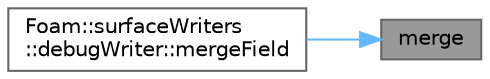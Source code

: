 digraph "merge"
{
 // LATEX_PDF_SIZE
  bgcolor="transparent";
  edge [fontname=Helvetica,fontsize=10,labelfontname=Helvetica,labelfontsize=10];
  node [fontname=Helvetica,fontsize=10,shape=box,height=0.2,width=0.4];
  rankdir="RL";
  Node1 [id="Node000001",label="merge",height=0.2,width=0.4,color="gray40", fillcolor="grey60", style="filled", fontcolor="black",tooltip=" "];
  Node1 -> Node2 [id="edge1_Node000001_Node000002",dir="back",color="steelblue1",style="solid",tooltip=" "];
  Node2 [id="Node000002",label="Foam::surfaceWriters\l::debugWriter::mergeField",height=0.2,width=0.4,color="grey40", fillcolor="white", style="filled",URL="$classFoam_1_1surfaceWriters_1_1debugWriter.html#af2de982aec57679c33e5309165f9c9d9",tooltip=" "];
}
